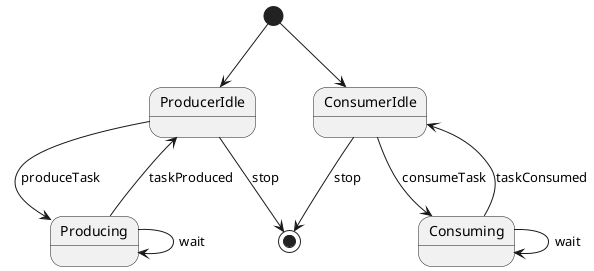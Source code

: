 @startuml

[*] --> ProducerIdle

ProducerIdle --> Producing : produceTask
Producing --> ProducerIdle : taskProduced
Producing --> Producing : wait

ProducerIdle --> [*] : stop

[*] --> ConsumerIdle

ConsumerIdle --> Consuming : consumeTask
Consuming --> ConsumerIdle : taskConsumed
Consuming --> Consuming : wait

ConsumerIdle --> [*] : stop

@enduml
